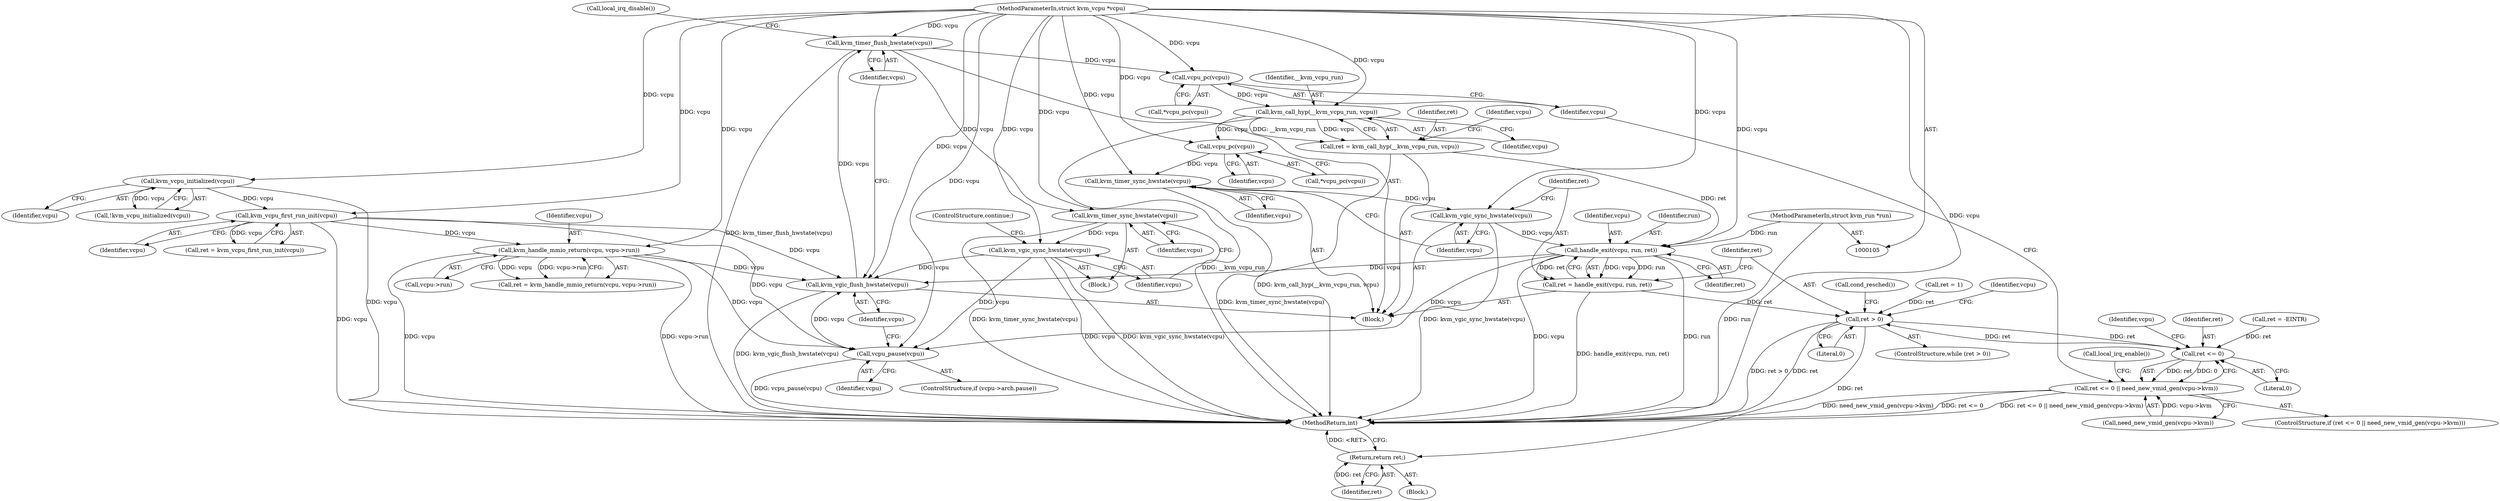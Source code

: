 digraph "0_linux_e8180dcaa8470ceca21109f143876fdcd9fe050a_0@pointer" {
"1000185" [label="(Call,kvm_timer_flush_hwstate(vcpu))"];
"1000183" [label="(Call,kvm_vgic_flush_hwstate(vcpu))"];
"1000181" [label="(Call,vcpu_pause(vcpu))"];
"1000121" [label="(Call,kvm_vcpu_first_run_init(vcpu))"];
"1000114" [label="(Call,kvm_vcpu_initialized(vcpu))"];
"1000106" [label="(MethodParameterIn,struct kvm_vcpu *vcpu)"];
"1000214" [label="(Call,kvm_vgic_sync_hwstate(vcpu))"];
"1000212" [label="(Call,kvm_timer_sync_hwstate(vcpu))"];
"1000185" [label="(Call,kvm_timer_flush_hwstate(vcpu))"];
"1000256" [label="(Call,handle_exit(vcpu, run, ret))"];
"1000252" [label="(Call,kvm_vgic_sync_hwstate(vcpu))"];
"1000250" [label="(Call,kvm_timer_sync_hwstate(vcpu))"];
"1000247" [label="(Call,vcpu_pc(vcpu))"];
"1000229" [label="(Call,kvm_call_hyp(__kvm_vcpu_run, vcpu))"];
"1000219" [label="(Call,vcpu_pc(vcpu))"];
"1000107" [label="(MethodParameterIn,struct kvm_run *run)"];
"1000227" [label="(Call,ret = kvm_call_hyp(__kvm_vcpu_run, vcpu))"];
"1000136" [label="(Call,kvm_handle_mmio_return(vcpu, vcpu->run))"];
"1000254" [label="(Call,ret = handle_exit(vcpu, run, ret))"];
"1000166" [label="(Call,ret > 0)"];
"1000203" [label="(Call,ret <= 0)"];
"1000202" [label="(Call,ret <= 0 || need_new_vmid_gen(vcpu->kvm))"];
"1000269" [label="(Return,return ret;)"];
"1000202" [label="(Call,ret <= 0 || need_new_vmid_gen(vcpu->kvm))"];
"1000246" [label="(Call,*vcpu_pc(vcpu))"];
"1000182" [label="(Identifier,vcpu)"];
"1000137" [label="(Identifier,vcpu)"];
"1000170" [label="(Call,cond_resched())"];
"1000250" [label="(Call,kvm_timer_sync_hwstate(vcpu))"];
"1000208" [label="(Identifier,vcpu)"];
"1000212" [label="(Call,kvm_timer_sync_hwstate(vcpu))"];
"1000113" [label="(Call,!kvm_vcpu_initialized(vcpu))"];
"1000251" [label="(Identifier,vcpu)"];
"1000166" [label="(Call,ret > 0)"];
"1000227" [label="(Call,ret = kvm_call_hyp(__kvm_vcpu_run, vcpu))"];
"1000220" [label="(Identifier,vcpu)"];
"1000169" [label="(Block,)"];
"1000210" [label="(Block,)"];
"1000107" [label="(MethodParameterIn,struct kvm_run *run)"];
"1000269" [label="(Return,return ret;)"];
"1000270" [label="(Identifier,ret)"];
"1000106" [label="(MethodParameterIn,struct kvm_vcpu *vcpu)"];
"1000119" [label="(Call,ret = kvm_vcpu_first_run_init(vcpu))"];
"1000184" [label="(Identifier,vcpu)"];
"1000214" [label="(Call,kvm_vgic_sync_hwstate(vcpu))"];
"1000247" [label="(Call,vcpu_pc(vcpu))"];
"1000252" [label="(Call,kvm_vgic_sync_hwstate(vcpu))"];
"1000255" [label="(Identifier,ret)"];
"1000175" [label="(ControlStructure,if (vcpu->arch.pause))"];
"1000213" [label="(Identifier,vcpu)"];
"1000218" [label="(Call,*vcpu_pc(vcpu))"];
"1000228" [label="(Identifier,ret)"];
"1000122" [label="(Identifier,vcpu)"];
"1000187" [label="(Call,local_irq_disable())"];
"1000256" [label="(Call,handle_exit(vcpu, run, ret))"];
"1000215" [label="(Identifier,vcpu)"];
"1000216" [label="(ControlStructure,continue;)"];
"1000271" [label="(MethodReturn,int)"];
"1000219" [label="(Call,vcpu_pc(vcpu))"];
"1000257" [label="(Identifier,vcpu)"];
"1000231" [label="(Identifier,vcpu)"];
"1000254" [label="(Call,ret = handle_exit(vcpu, run, ret))"];
"1000203" [label="(Call,ret <= 0)"];
"1000248" [label="(Identifier,vcpu)"];
"1000115" [label="(Identifier,vcpu)"];
"1000157" [label="(Call,ret = 1)"];
"1000211" [label="(Call,local_irq_enable())"];
"1000204" [label="(Identifier,ret)"];
"1000253" [label="(Identifier,vcpu)"];
"1000165" [label="(ControlStructure,while (ret > 0))"];
"1000136" [label="(Call,kvm_handle_mmio_return(vcpu, vcpu->run))"];
"1000134" [label="(Call,ret = kvm_handle_mmio_return(vcpu, vcpu->run))"];
"1000192" [label="(Call,ret = -EINTR)"];
"1000234" [label="(Identifier,vcpu)"];
"1000230" [label="(Identifier,__kvm_vcpu_run)"];
"1000183" [label="(Call,kvm_vgic_flush_hwstate(vcpu))"];
"1000262" [label="(Identifier,vcpu)"];
"1000121" [label="(Call,kvm_vcpu_first_run_init(vcpu))"];
"1000114" [label="(Call,kvm_vcpu_initialized(vcpu))"];
"1000201" [label="(ControlStructure,if (ret <= 0 || need_new_vmid_gen(vcpu->kvm)))"];
"1000205" [label="(Literal,0)"];
"1000108" [label="(Block,)"];
"1000167" [label="(Identifier,ret)"];
"1000229" [label="(Call,kvm_call_hyp(__kvm_vcpu_run, vcpu))"];
"1000206" [label="(Call,need_new_vmid_gen(vcpu->kvm))"];
"1000185" [label="(Call,kvm_timer_flush_hwstate(vcpu))"];
"1000168" [label="(Literal,0)"];
"1000181" [label="(Call,vcpu_pause(vcpu))"];
"1000259" [label="(Identifier,ret)"];
"1000258" [label="(Identifier,run)"];
"1000138" [label="(Call,vcpu->run)"];
"1000186" [label="(Identifier,vcpu)"];
"1000185" -> "1000169"  [label="AST: "];
"1000185" -> "1000186"  [label="CFG: "];
"1000186" -> "1000185"  [label="AST: "];
"1000187" -> "1000185"  [label="CFG: "];
"1000185" -> "1000271"  [label="DDG: kvm_timer_flush_hwstate(vcpu)"];
"1000183" -> "1000185"  [label="DDG: vcpu"];
"1000106" -> "1000185"  [label="DDG: vcpu"];
"1000185" -> "1000212"  [label="DDG: vcpu"];
"1000185" -> "1000219"  [label="DDG: vcpu"];
"1000183" -> "1000169"  [label="AST: "];
"1000183" -> "1000184"  [label="CFG: "];
"1000184" -> "1000183"  [label="AST: "];
"1000186" -> "1000183"  [label="CFG: "];
"1000183" -> "1000271"  [label="DDG: kvm_vgic_flush_hwstate(vcpu)"];
"1000181" -> "1000183"  [label="DDG: vcpu"];
"1000121" -> "1000183"  [label="DDG: vcpu"];
"1000214" -> "1000183"  [label="DDG: vcpu"];
"1000256" -> "1000183"  [label="DDG: vcpu"];
"1000136" -> "1000183"  [label="DDG: vcpu"];
"1000106" -> "1000183"  [label="DDG: vcpu"];
"1000181" -> "1000175"  [label="AST: "];
"1000181" -> "1000182"  [label="CFG: "];
"1000182" -> "1000181"  [label="AST: "];
"1000184" -> "1000181"  [label="CFG: "];
"1000181" -> "1000271"  [label="DDG: vcpu_pause(vcpu)"];
"1000121" -> "1000181"  [label="DDG: vcpu"];
"1000214" -> "1000181"  [label="DDG: vcpu"];
"1000256" -> "1000181"  [label="DDG: vcpu"];
"1000136" -> "1000181"  [label="DDG: vcpu"];
"1000106" -> "1000181"  [label="DDG: vcpu"];
"1000121" -> "1000119"  [label="AST: "];
"1000121" -> "1000122"  [label="CFG: "];
"1000122" -> "1000121"  [label="AST: "];
"1000119" -> "1000121"  [label="CFG: "];
"1000121" -> "1000271"  [label="DDG: vcpu"];
"1000121" -> "1000119"  [label="DDG: vcpu"];
"1000114" -> "1000121"  [label="DDG: vcpu"];
"1000106" -> "1000121"  [label="DDG: vcpu"];
"1000121" -> "1000136"  [label="DDG: vcpu"];
"1000114" -> "1000113"  [label="AST: "];
"1000114" -> "1000115"  [label="CFG: "];
"1000115" -> "1000114"  [label="AST: "];
"1000113" -> "1000114"  [label="CFG: "];
"1000114" -> "1000271"  [label="DDG: vcpu"];
"1000114" -> "1000113"  [label="DDG: vcpu"];
"1000106" -> "1000114"  [label="DDG: vcpu"];
"1000106" -> "1000105"  [label="AST: "];
"1000106" -> "1000271"  [label="DDG: vcpu"];
"1000106" -> "1000136"  [label="DDG: vcpu"];
"1000106" -> "1000212"  [label="DDG: vcpu"];
"1000106" -> "1000214"  [label="DDG: vcpu"];
"1000106" -> "1000219"  [label="DDG: vcpu"];
"1000106" -> "1000229"  [label="DDG: vcpu"];
"1000106" -> "1000247"  [label="DDG: vcpu"];
"1000106" -> "1000250"  [label="DDG: vcpu"];
"1000106" -> "1000252"  [label="DDG: vcpu"];
"1000106" -> "1000256"  [label="DDG: vcpu"];
"1000214" -> "1000210"  [label="AST: "];
"1000214" -> "1000215"  [label="CFG: "];
"1000215" -> "1000214"  [label="AST: "];
"1000216" -> "1000214"  [label="CFG: "];
"1000214" -> "1000271"  [label="DDG: kvm_vgic_sync_hwstate(vcpu)"];
"1000214" -> "1000271"  [label="DDG: vcpu"];
"1000212" -> "1000214"  [label="DDG: vcpu"];
"1000212" -> "1000210"  [label="AST: "];
"1000212" -> "1000213"  [label="CFG: "];
"1000213" -> "1000212"  [label="AST: "];
"1000215" -> "1000212"  [label="CFG: "];
"1000212" -> "1000271"  [label="DDG: kvm_timer_sync_hwstate(vcpu)"];
"1000256" -> "1000254"  [label="AST: "];
"1000256" -> "1000259"  [label="CFG: "];
"1000257" -> "1000256"  [label="AST: "];
"1000258" -> "1000256"  [label="AST: "];
"1000259" -> "1000256"  [label="AST: "];
"1000254" -> "1000256"  [label="CFG: "];
"1000256" -> "1000271"  [label="DDG: run"];
"1000256" -> "1000271"  [label="DDG: vcpu"];
"1000256" -> "1000254"  [label="DDG: vcpu"];
"1000256" -> "1000254"  [label="DDG: run"];
"1000256" -> "1000254"  [label="DDG: ret"];
"1000252" -> "1000256"  [label="DDG: vcpu"];
"1000107" -> "1000256"  [label="DDG: run"];
"1000227" -> "1000256"  [label="DDG: ret"];
"1000252" -> "1000169"  [label="AST: "];
"1000252" -> "1000253"  [label="CFG: "];
"1000253" -> "1000252"  [label="AST: "];
"1000255" -> "1000252"  [label="CFG: "];
"1000252" -> "1000271"  [label="DDG: kvm_vgic_sync_hwstate(vcpu)"];
"1000250" -> "1000252"  [label="DDG: vcpu"];
"1000250" -> "1000169"  [label="AST: "];
"1000250" -> "1000251"  [label="CFG: "];
"1000251" -> "1000250"  [label="AST: "];
"1000253" -> "1000250"  [label="CFG: "];
"1000250" -> "1000271"  [label="DDG: kvm_timer_sync_hwstate(vcpu)"];
"1000247" -> "1000250"  [label="DDG: vcpu"];
"1000247" -> "1000246"  [label="AST: "];
"1000247" -> "1000248"  [label="CFG: "];
"1000248" -> "1000247"  [label="AST: "];
"1000246" -> "1000247"  [label="CFG: "];
"1000229" -> "1000247"  [label="DDG: vcpu"];
"1000229" -> "1000227"  [label="AST: "];
"1000229" -> "1000231"  [label="CFG: "];
"1000230" -> "1000229"  [label="AST: "];
"1000231" -> "1000229"  [label="AST: "];
"1000227" -> "1000229"  [label="CFG: "];
"1000229" -> "1000271"  [label="DDG: __kvm_vcpu_run"];
"1000229" -> "1000227"  [label="DDG: __kvm_vcpu_run"];
"1000229" -> "1000227"  [label="DDG: vcpu"];
"1000219" -> "1000229"  [label="DDG: vcpu"];
"1000219" -> "1000218"  [label="AST: "];
"1000219" -> "1000220"  [label="CFG: "];
"1000220" -> "1000219"  [label="AST: "];
"1000218" -> "1000219"  [label="CFG: "];
"1000107" -> "1000105"  [label="AST: "];
"1000107" -> "1000271"  [label="DDG: run"];
"1000227" -> "1000169"  [label="AST: "];
"1000228" -> "1000227"  [label="AST: "];
"1000234" -> "1000227"  [label="CFG: "];
"1000227" -> "1000271"  [label="DDG: kvm_call_hyp(__kvm_vcpu_run, vcpu)"];
"1000136" -> "1000134"  [label="AST: "];
"1000136" -> "1000138"  [label="CFG: "];
"1000137" -> "1000136"  [label="AST: "];
"1000138" -> "1000136"  [label="AST: "];
"1000134" -> "1000136"  [label="CFG: "];
"1000136" -> "1000271"  [label="DDG: vcpu->run"];
"1000136" -> "1000271"  [label="DDG: vcpu"];
"1000136" -> "1000134"  [label="DDG: vcpu"];
"1000136" -> "1000134"  [label="DDG: vcpu->run"];
"1000254" -> "1000169"  [label="AST: "];
"1000255" -> "1000254"  [label="AST: "];
"1000167" -> "1000254"  [label="CFG: "];
"1000254" -> "1000271"  [label="DDG: handle_exit(vcpu, run, ret)"];
"1000254" -> "1000166"  [label="DDG: ret"];
"1000166" -> "1000165"  [label="AST: "];
"1000166" -> "1000168"  [label="CFG: "];
"1000167" -> "1000166"  [label="AST: "];
"1000168" -> "1000166"  [label="AST: "];
"1000170" -> "1000166"  [label="CFG: "];
"1000262" -> "1000166"  [label="CFG: "];
"1000166" -> "1000271"  [label="DDG: ret > 0"];
"1000166" -> "1000271"  [label="DDG: ret"];
"1000157" -> "1000166"  [label="DDG: ret"];
"1000203" -> "1000166"  [label="DDG: ret"];
"1000166" -> "1000203"  [label="DDG: ret"];
"1000166" -> "1000269"  [label="DDG: ret"];
"1000203" -> "1000202"  [label="AST: "];
"1000203" -> "1000205"  [label="CFG: "];
"1000204" -> "1000203"  [label="AST: "];
"1000205" -> "1000203"  [label="AST: "];
"1000208" -> "1000203"  [label="CFG: "];
"1000202" -> "1000203"  [label="CFG: "];
"1000203" -> "1000202"  [label="DDG: ret"];
"1000203" -> "1000202"  [label="DDG: 0"];
"1000192" -> "1000203"  [label="DDG: ret"];
"1000202" -> "1000201"  [label="AST: "];
"1000202" -> "1000206"  [label="CFG: "];
"1000206" -> "1000202"  [label="AST: "];
"1000211" -> "1000202"  [label="CFG: "];
"1000220" -> "1000202"  [label="CFG: "];
"1000202" -> "1000271"  [label="DDG: ret <= 0 || need_new_vmid_gen(vcpu->kvm)"];
"1000202" -> "1000271"  [label="DDG: need_new_vmid_gen(vcpu->kvm)"];
"1000202" -> "1000271"  [label="DDG: ret <= 0"];
"1000206" -> "1000202"  [label="DDG: vcpu->kvm"];
"1000269" -> "1000108"  [label="AST: "];
"1000269" -> "1000270"  [label="CFG: "];
"1000270" -> "1000269"  [label="AST: "];
"1000271" -> "1000269"  [label="CFG: "];
"1000269" -> "1000271"  [label="DDG: <RET>"];
"1000270" -> "1000269"  [label="DDG: ret"];
}
